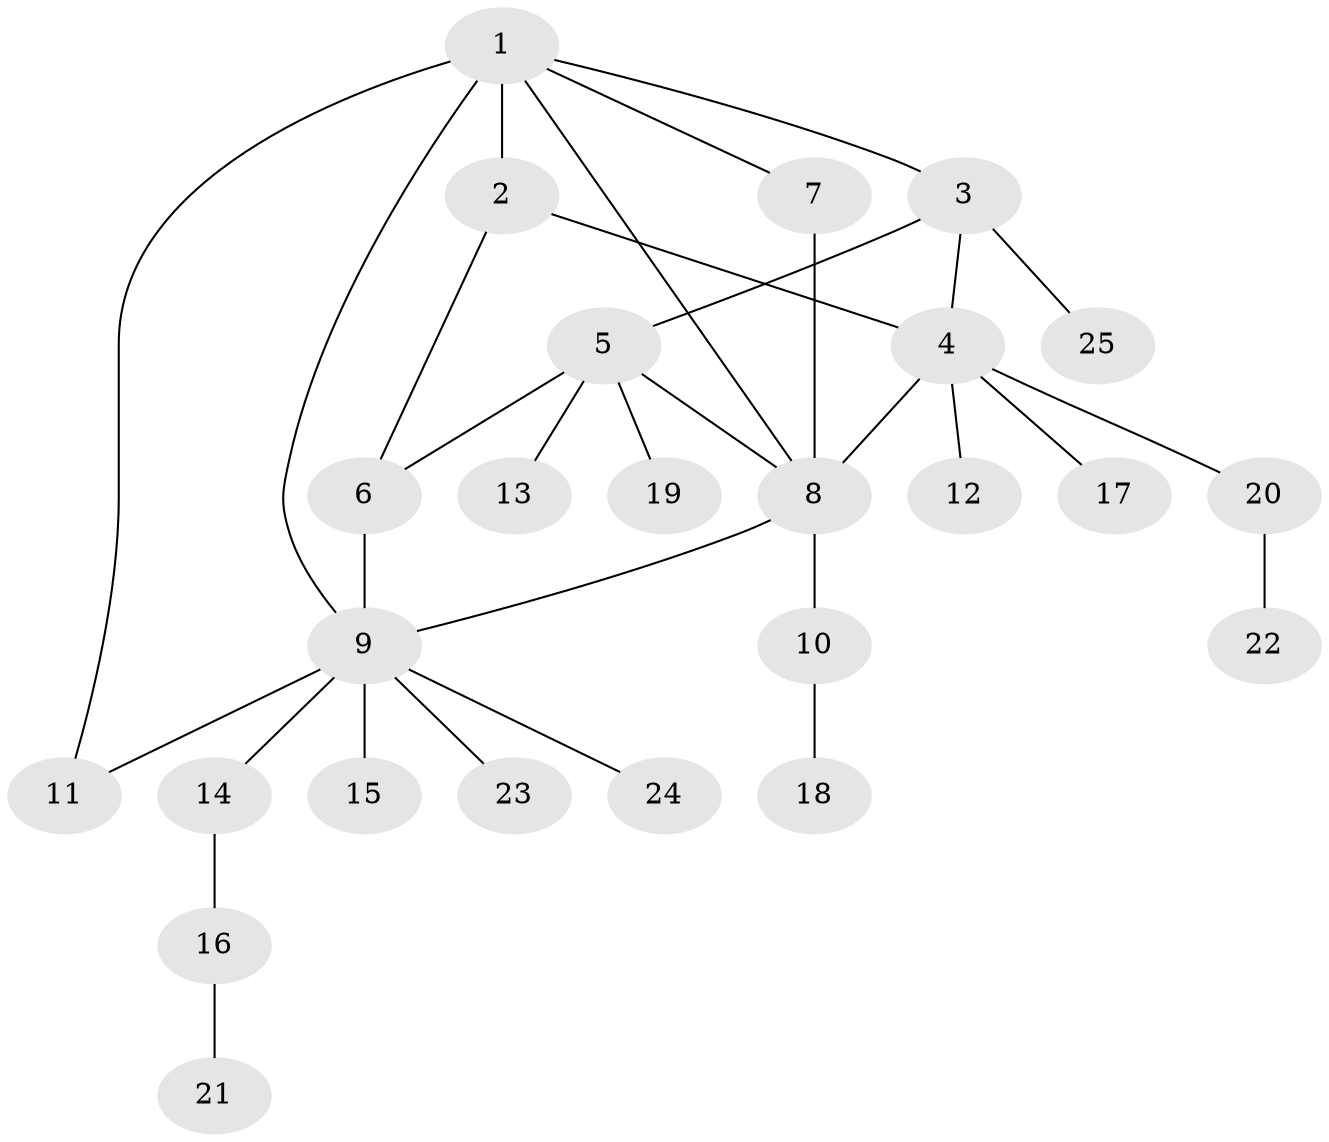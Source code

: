 // original degree distribution, {3: 0.08, 12: 0.02, 5: 0.02, 8: 0.04, 4: 0.02, 7: 0.02, 10: 0.02, 1: 0.48, 2: 0.3}
// Generated by graph-tools (version 1.1) at 2025/37/03/09/25 02:37:41]
// undirected, 25 vertices, 32 edges
graph export_dot {
graph [start="1"]
  node [color=gray90,style=filled];
  1;
  2;
  3;
  4;
  5;
  6;
  7;
  8;
  9;
  10;
  11;
  12;
  13;
  14;
  15;
  16;
  17;
  18;
  19;
  20;
  21;
  22;
  23;
  24;
  25;
  1 -- 2 [weight=9.0];
  1 -- 3 [weight=1.0];
  1 -- 7 [weight=1.0];
  1 -- 8 [weight=1.0];
  1 -- 9 [weight=2.0];
  1 -- 11 [weight=1.0];
  2 -- 4 [weight=1.0];
  2 -- 6 [weight=1.0];
  3 -- 4 [weight=1.0];
  3 -- 5 [weight=1.0];
  3 -- 25 [weight=1.0];
  4 -- 8 [weight=2.0];
  4 -- 12 [weight=1.0];
  4 -- 17 [weight=1.0];
  4 -- 20 [weight=1.0];
  5 -- 6 [weight=1.0];
  5 -- 8 [weight=3.0];
  5 -- 13 [weight=1.0];
  5 -- 19 [weight=1.0];
  6 -- 9 [weight=1.0];
  7 -- 8 [weight=1.0];
  8 -- 9 [weight=2.0];
  8 -- 10 [weight=1.0];
  9 -- 11 [weight=1.0];
  9 -- 14 [weight=1.0];
  9 -- 15 [weight=1.0];
  9 -- 23 [weight=1.0];
  9 -- 24 [weight=1.0];
  10 -- 18 [weight=1.0];
  14 -- 16 [weight=1.0];
  16 -- 21 [weight=1.0];
  20 -- 22 [weight=1.0];
}
